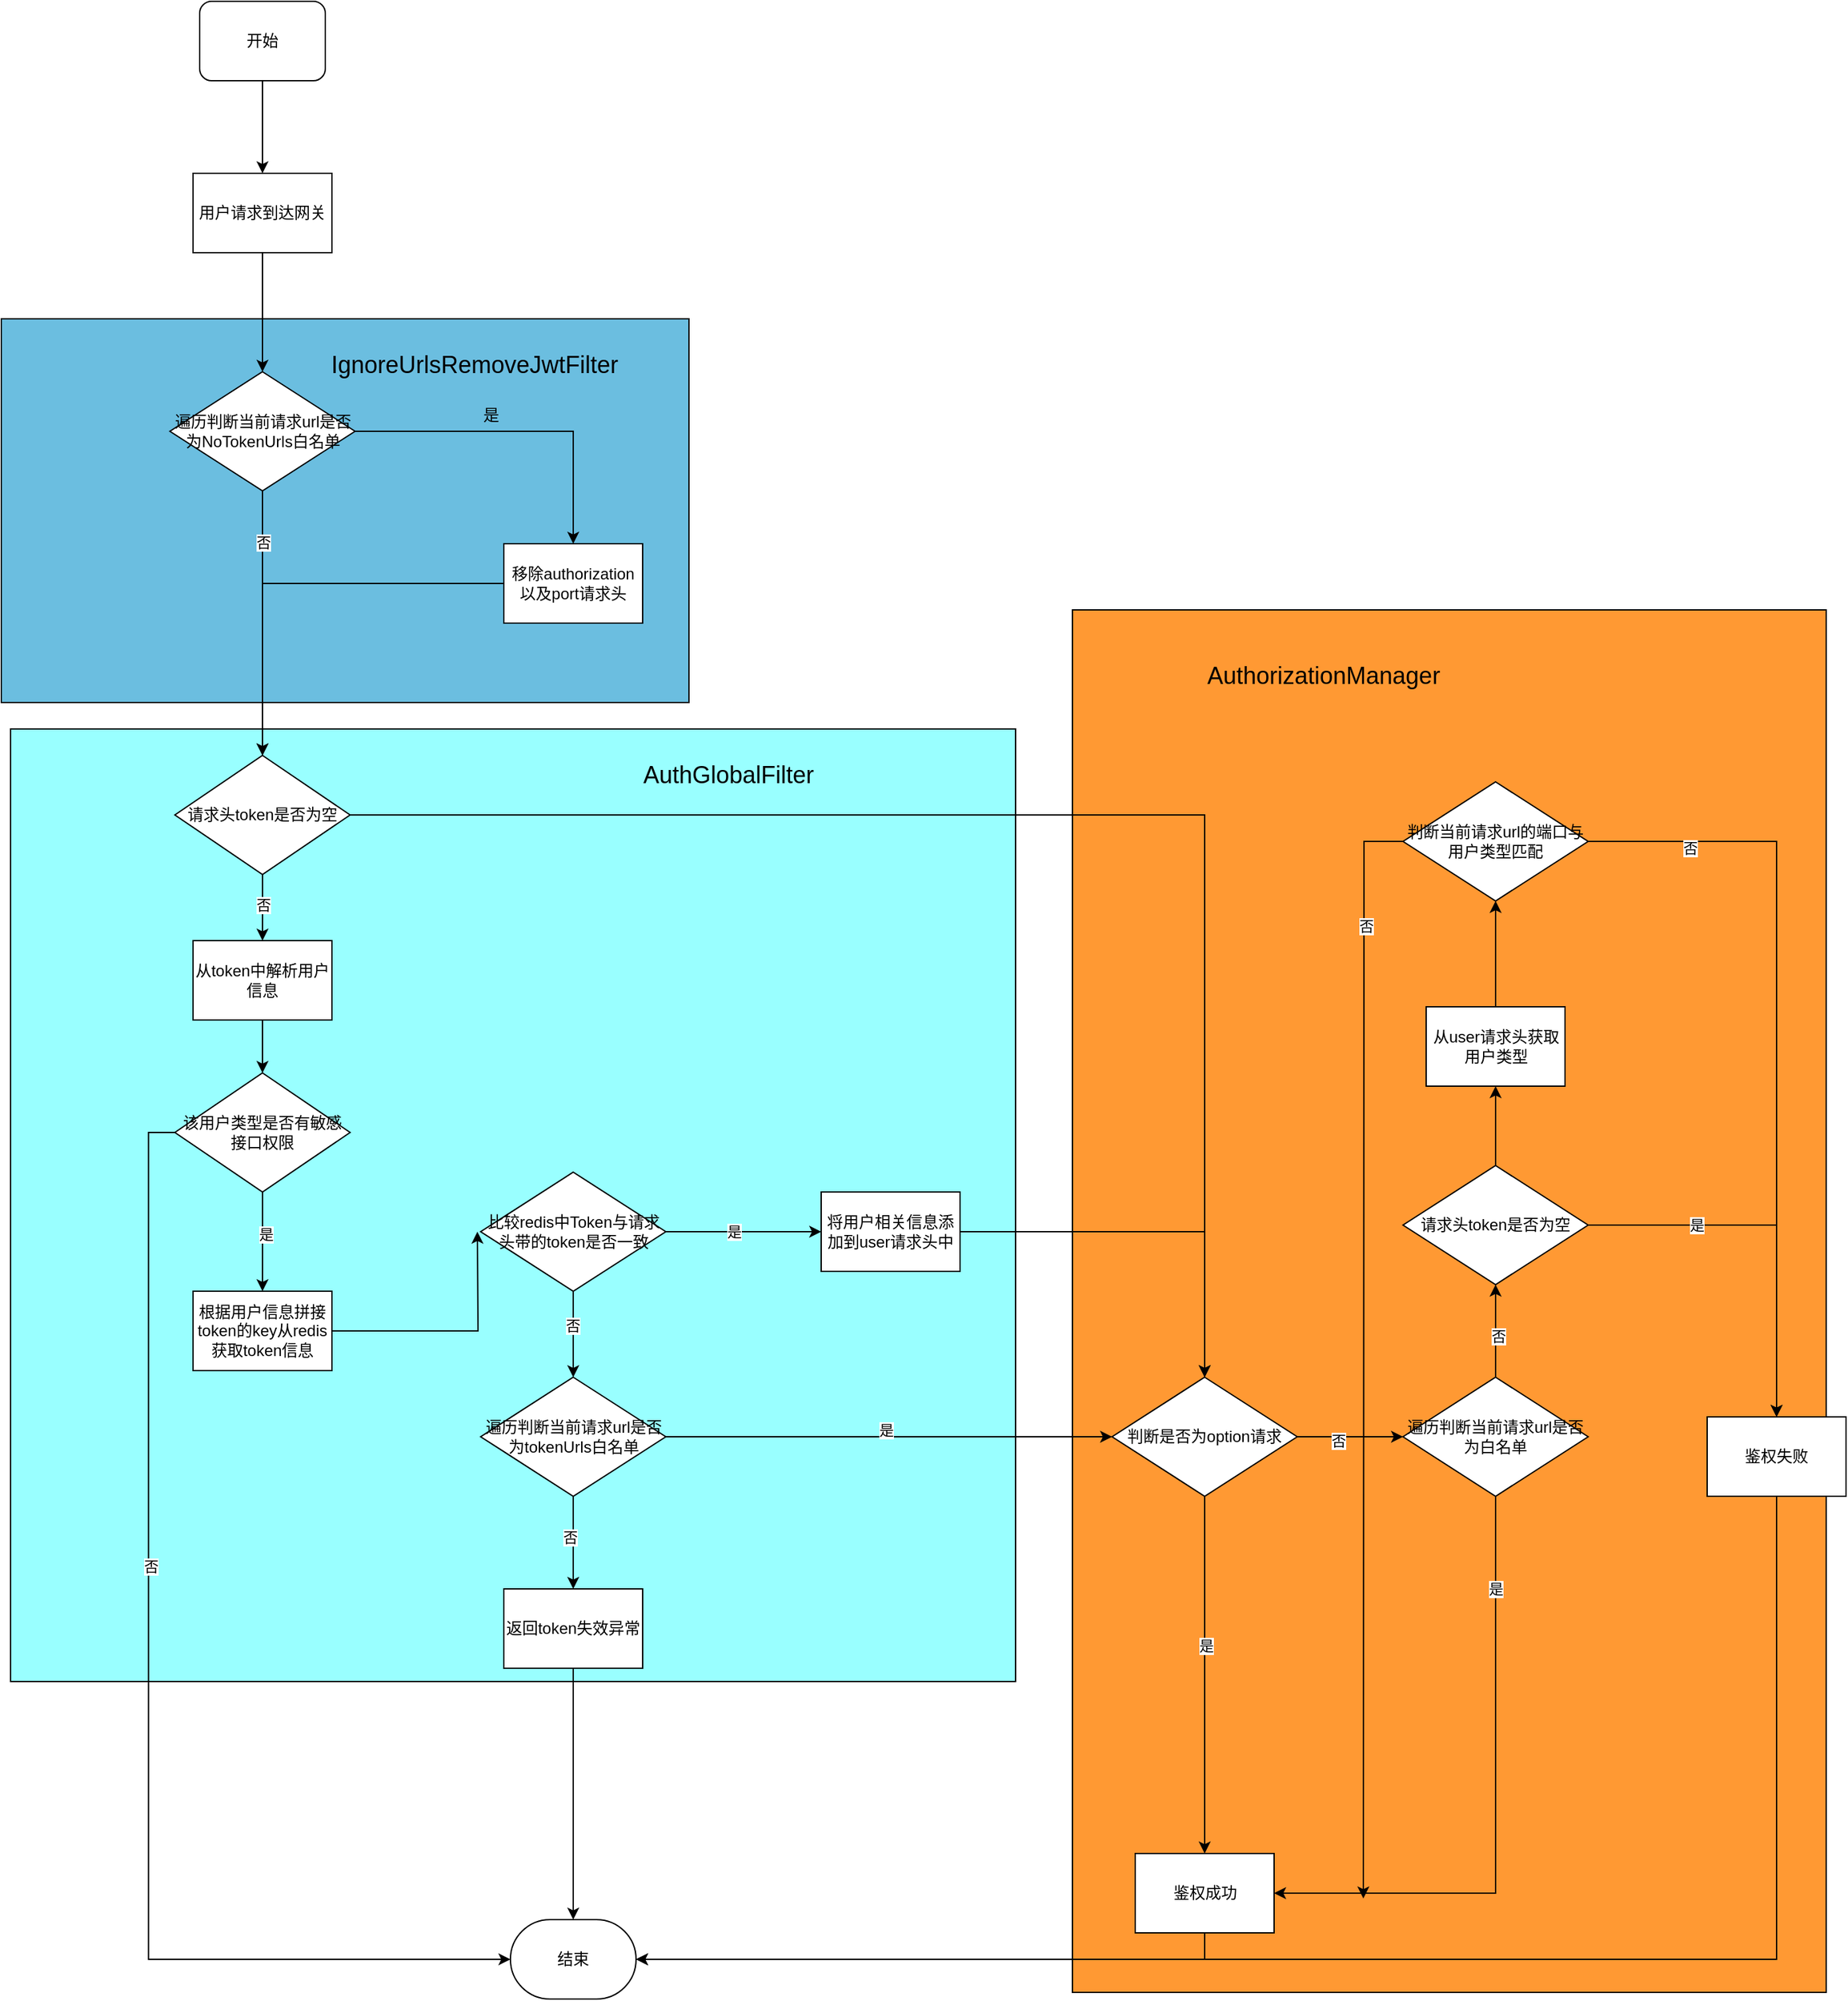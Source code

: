 <mxfile version="21.7.2" type="github">
  <diagram name="第 1 页" id="UxUqlR1MUpsHNZttStHG">
    <mxGraphModel dx="3443" dy="1190" grid="1" gridSize="10" guides="1" tooltips="1" connect="1" arrows="1" fold="1" page="1" pageScale="1" pageWidth="827" pageHeight="1169" math="0" shadow="0">
      <root>
        <mxCell id="0" />
        <mxCell id="1" parent="0" />
        <mxCell id="u18kBkvq6fr6OHBMyRRc-146" value="" style="rounded=0;whiteSpace=wrap;html=1;fillColor=#FF9933;" vertex="1" parent="1">
          <mxGeometry x="870" y="520" width="570" height="1045" as="geometry" />
        </mxCell>
        <mxCell id="u18kBkvq6fr6OHBMyRRc-78" value="" style="rounded=0;whiteSpace=wrap;html=1;fillColor=#99FFFF;" vertex="1" parent="1">
          <mxGeometry x="67" y="610" width="760" height="720" as="geometry" />
        </mxCell>
        <mxCell id="u18kBkvq6fr6OHBMyRRc-46" value="" style="rounded=0;whiteSpace=wrap;html=1;fillColor=#6BBEE0;" vertex="1" parent="1">
          <mxGeometry x="60" y="300" width="520" height="290" as="geometry" />
        </mxCell>
        <mxCell id="u18kBkvq6fr6OHBMyRRc-36" value="" style="edgeStyle=orthogonalEdgeStyle;rounded=0;orthogonalLoop=1;jettySize=auto;html=1;" edge="1" parent="1" source="u18kBkvq6fr6OHBMyRRc-1" target="u18kBkvq6fr6OHBMyRRc-3">
          <mxGeometry relative="1" as="geometry" />
        </mxCell>
        <mxCell id="u18kBkvq6fr6OHBMyRRc-1" value="开始" style="rounded=1;whiteSpace=wrap;html=1;" vertex="1" parent="1">
          <mxGeometry x="210" y="60" width="95" height="60" as="geometry" />
        </mxCell>
        <mxCell id="u18kBkvq6fr6OHBMyRRc-39" value="" style="edgeStyle=orthogonalEdgeStyle;rounded=0;orthogonalLoop=1;jettySize=auto;html=1;" edge="1" parent="1" source="u18kBkvq6fr6OHBMyRRc-3" target="u18kBkvq6fr6OHBMyRRc-17">
          <mxGeometry relative="1" as="geometry" />
        </mxCell>
        <mxCell id="u18kBkvq6fr6OHBMyRRc-3" value="用户请求到达网关" style="rounded=0;whiteSpace=wrap;html=1;" vertex="1" parent="1">
          <mxGeometry x="205" y="190" width="105" height="60" as="geometry" />
        </mxCell>
        <mxCell id="u18kBkvq6fr6OHBMyRRc-40" value="" style="edgeStyle=orthogonalEdgeStyle;rounded=0;orthogonalLoop=1;jettySize=auto;html=1;" edge="1" parent="1" source="u18kBkvq6fr6OHBMyRRc-17" target="u18kBkvq6fr6OHBMyRRc-20">
          <mxGeometry relative="1" as="geometry" />
        </mxCell>
        <mxCell id="u18kBkvq6fr6OHBMyRRc-41" style="edgeStyle=orthogonalEdgeStyle;rounded=0;orthogonalLoop=1;jettySize=auto;html=1;exitX=0.5;exitY=1;exitDx=0;exitDy=0;entryX=0.5;entryY=0;entryDx=0;entryDy=0;" edge="1" parent="1" source="u18kBkvq6fr6OHBMyRRc-17" target="u18kBkvq6fr6OHBMyRRc-22">
          <mxGeometry relative="1" as="geometry" />
        </mxCell>
        <mxCell id="u18kBkvq6fr6OHBMyRRc-44" value="否" style="edgeLabel;html=1;align=center;verticalAlign=middle;resizable=0;points=[];" vertex="1" connectable="0" parent="u18kBkvq6fr6OHBMyRRc-41">
          <mxGeometry x="-0.625" relative="1" as="geometry">
            <mxPoint y="1" as="offset" />
          </mxGeometry>
        </mxCell>
        <mxCell id="u18kBkvq6fr6OHBMyRRc-17" value="遍历判断当前请求url是否为NoTokenUrls白名单" style="rhombus;whiteSpace=wrap;html=1;" vertex="1" parent="1">
          <mxGeometry x="187.5" y="340" width="140" height="90" as="geometry" />
        </mxCell>
        <mxCell id="u18kBkvq6fr6OHBMyRRc-42" style="edgeStyle=orthogonalEdgeStyle;rounded=0;orthogonalLoop=1;jettySize=auto;html=1;exitX=0;exitY=0.5;exitDx=0;exitDy=0;entryX=0.5;entryY=0;entryDx=0;entryDy=0;" edge="1" parent="1" source="u18kBkvq6fr6OHBMyRRc-20" target="u18kBkvq6fr6OHBMyRRc-22">
          <mxGeometry relative="1" as="geometry" />
        </mxCell>
        <mxCell id="u18kBkvq6fr6OHBMyRRc-20" value="移除authorization以及port请求头" style="rounded=0;whiteSpace=wrap;html=1;" vertex="1" parent="1">
          <mxGeometry x="440" y="470" width="105" height="60" as="geometry" />
        </mxCell>
        <mxCell id="u18kBkvq6fr6OHBMyRRc-57" value="" style="edgeStyle=orthogonalEdgeStyle;rounded=0;orthogonalLoop=1;jettySize=auto;html=1;" edge="1" parent="1" source="u18kBkvq6fr6OHBMyRRc-22" target="u18kBkvq6fr6OHBMyRRc-23">
          <mxGeometry relative="1" as="geometry" />
        </mxCell>
        <mxCell id="u18kBkvq6fr6OHBMyRRc-58" value="否" style="edgeLabel;html=1;align=center;verticalAlign=middle;resizable=0;points=[];" vertex="1" connectable="0" parent="u18kBkvq6fr6OHBMyRRc-57">
          <mxGeometry x="-0.077" relative="1" as="geometry">
            <mxPoint as="offset" />
          </mxGeometry>
        </mxCell>
        <mxCell id="u18kBkvq6fr6OHBMyRRc-144" value="" style="edgeStyle=orthogonalEdgeStyle;rounded=0;orthogonalLoop=1;jettySize=auto;html=1;entryX=0.5;entryY=0;entryDx=0;entryDy=0;" edge="1" parent="1" source="u18kBkvq6fr6OHBMyRRc-22" target="u18kBkvq6fr6OHBMyRRc-29">
          <mxGeometry relative="1" as="geometry">
            <mxPoint x="470" y="675" as="targetPoint" />
          </mxGeometry>
        </mxCell>
        <mxCell id="u18kBkvq6fr6OHBMyRRc-22" value="请求头token是否为空" style="rhombus;whiteSpace=wrap;html=1;" vertex="1" parent="1">
          <mxGeometry x="191.25" y="630" width="132.5" height="90" as="geometry" />
        </mxCell>
        <mxCell id="u18kBkvq6fr6OHBMyRRc-159" style="edgeStyle=orthogonalEdgeStyle;rounded=0;orthogonalLoop=1;jettySize=auto;html=1;exitX=0.5;exitY=1;exitDx=0;exitDy=0;entryX=0.5;entryY=0;entryDx=0;entryDy=0;" edge="1" parent="1" source="u18kBkvq6fr6OHBMyRRc-23" target="u18kBkvq6fr6OHBMyRRc-150">
          <mxGeometry relative="1" as="geometry" />
        </mxCell>
        <mxCell id="u18kBkvq6fr6OHBMyRRc-23" value="从token中解析用户信息" style="rounded=0;whiteSpace=wrap;html=1;" vertex="1" parent="1">
          <mxGeometry x="205" y="770" width="105" height="60" as="geometry" />
        </mxCell>
        <mxCell id="u18kBkvq6fr6OHBMyRRc-161" style="edgeStyle=orthogonalEdgeStyle;rounded=0;orthogonalLoop=1;jettySize=auto;html=1;exitX=1;exitY=0.5;exitDx=0;exitDy=0;" edge="1" parent="1" source="u18kBkvq6fr6OHBMyRRc-24">
          <mxGeometry relative="1" as="geometry">
            <mxPoint x="420" y="990" as="targetPoint" />
          </mxGeometry>
        </mxCell>
        <mxCell id="u18kBkvq6fr6OHBMyRRc-24" value="根据用户信息拼接token的key从redis获取token信息" style="rounded=0;whiteSpace=wrap;html=1;" vertex="1" parent="1">
          <mxGeometry x="205" y="1035" width="105" height="60" as="geometry" />
        </mxCell>
        <mxCell id="u18kBkvq6fr6OHBMyRRc-61" value="" style="edgeStyle=orthogonalEdgeStyle;rounded=0;orthogonalLoop=1;jettySize=auto;html=1;" edge="1" parent="1" source="u18kBkvq6fr6OHBMyRRc-25" target="u18kBkvq6fr6OHBMyRRc-27">
          <mxGeometry relative="1" as="geometry" />
        </mxCell>
        <mxCell id="u18kBkvq6fr6OHBMyRRc-62" value="否" style="edgeLabel;html=1;align=center;verticalAlign=middle;resizable=0;points=[];" vertex="1" connectable="0" parent="u18kBkvq6fr6OHBMyRRc-61">
          <mxGeometry x="-0.203" y="-2" relative="1" as="geometry">
            <mxPoint x="1" as="offset" />
          </mxGeometry>
        </mxCell>
        <mxCell id="u18kBkvq6fr6OHBMyRRc-70" value="" style="edgeStyle=orthogonalEdgeStyle;rounded=0;orthogonalLoop=1;jettySize=auto;html=1;" edge="1" parent="1" source="u18kBkvq6fr6OHBMyRRc-25" target="u18kBkvq6fr6OHBMyRRc-64">
          <mxGeometry relative="1" as="geometry" />
        </mxCell>
        <mxCell id="u18kBkvq6fr6OHBMyRRc-85" value="是" style="edgeLabel;html=1;align=center;verticalAlign=middle;resizable=0;points=[];" vertex="1" connectable="0" parent="u18kBkvq6fr6OHBMyRRc-70">
          <mxGeometry x="-0.123" relative="1" as="geometry">
            <mxPoint as="offset" />
          </mxGeometry>
        </mxCell>
        <mxCell id="u18kBkvq6fr6OHBMyRRc-25" value="比较redis中Token与请求头带的token是否一致" style="rhombus;whiteSpace=wrap;html=1;" vertex="1" parent="1">
          <mxGeometry x="422.5" y="945" width="140" height="90" as="geometry" />
        </mxCell>
        <mxCell id="u18kBkvq6fr6OHBMyRRc-67" value="" style="edgeStyle=orthogonalEdgeStyle;rounded=0;orthogonalLoop=1;jettySize=auto;html=1;" edge="1" parent="1" source="u18kBkvq6fr6OHBMyRRc-27" target="u18kBkvq6fr6OHBMyRRc-28">
          <mxGeometry relative="1" as="geometry" />
        </mxCell>
        <mxCell id="u18kBkvq6fr6OHBMyRRc-71" value="否" style="edgeLabel;html=1;align=center;verticalAlign=middle;resizable=0;points=[];" vertex="1" connectable="0" parent="u18kBkvq6fr6OHBMyRRc-67">
          <mxGeometry x="-0.151" y="-3" relative="1" as="geometry">
            <mxPoint y="1" as="offset" />
          </mxGeometry>
        </mxCell>
        <mxCell id="u18kBkvq6fr6OHBMyRRc-73" value="" style="edgeStyle=orthogonalEdgeStyle;rounded=0;orthogonalLoop=1;jettySize=auto;html=1;" edge="1" parent="1" source="u18kBkvq6fr6OHBMyRRc-27" target="u18kBkvq6fr6OHBMyRRc-29">
          <mxGeometry relative="1" as="geometry" />
        </mxCell>
        <mxCell id="u18kBkvq6fr6OHBMyRRc-75" value="是" style="edgeLabel;html=1;align=center;verticalAlign=middle;resizable=0;points=[];" vertex="1" connectable="0" parent="u18kBkvq6fr6OHBMyRRc-73">
          <mxGeometry x="-0.017" y="5" relative="1" as="geometry">
            <mxPoint as="offset" />
          </mxGeometry>
        </mxCell>
        <mxCell id="u18kBkvq6fr6OHBMyRRc-27" value="遍历判断当前请求url是否为tokenUrls白名单" style="rhombus;whiteSpace=wrap;html=1;" vertex="1" parent="1">
          <mxGeometry x="422.5" y="1100" width="140" height="90" as="geometry" />
        </mxCell>
        <mxCell id="u18kBkvq6fr6OHBMyRRc-69" value="" style="edgeStyle=orthogonalEdgeStyle;rounded=0;orthogonalLoop=1;jettySize=auto;html=1;" edge="1" parent="1" source="u18kBkvq6fr6OHBMyRRc-28" target="u18kBkvq6fr6OHBMyRRc-63">
          <mxGeometry relative="1" as="geometry" />
        </mxCell>
        <mxCell id="u18kBkvq6fr6OHBMyRRc-28" value="返回token失效异常" style="rounded=0;whiteSpace=wrap;html=1;" vertex="1" parent="1">
          <mxGeometry x="440" y="1260" width="105" height="60" as="geometry" />
        </mxCell>
        <mxCell id="u18kBkvq6fr6OHBMyRRc-83" value="" style="edgeStyle=orthogonalEdgeStyle;rounded=0;orthogonalLoop=1;jettySize=auto;html=1;" edge="1" parent="1" source="u18kBkvq6fr6OHBMyRRc-29" target="u18kBkvq6fr6OHBMyRRc-82">
          <mxGeometry relative="1" as="geometry" />
        </mxCell>
        <mxCell id="u18kBkvq6fr6OHBMyRRc-98" value="是" style="edgeLabel;html=1;align=center;verticalAlign=middle;resizable=0;points=[];" vertex="1" connectable="0" parent="u18kBkvq6fr6OHBMyRRc-83">
          <mxGeometry x="-0.167" y="1" relative="1" as="geometry">
            <mxPoint as="offset" />
          </mxGeometry>
        </mxCell>
        <mxCell id="u18kBkvq6fr6OHBMyRRc-100" value="" style="edgeStyle=orthogonalEdgeStyle;rounded=0;orthogonalLoop=1;jettySize=auto;html=1;entryX=0;entryY=0.5;entryDx=0;entryDy=0;" edge="1" parent="1" source="u18kBkvq6fr6OHBMyRRc-29" target="u18kBkvq6fr6OHBMyRRc-30">
          <mxGeometry relative="1" as="geometry">
            <mxPoint x="1140" y="1145" as="targetPoint" />
          </mxGeometry>
        </mxCell>
        <mxCell id="u18kBkvq6fr6OHBMyRRc-108" value="否" style="edgeLabel;html=1;align=center;verticalAlign=middle;resizable=0;points=[];" vertex="1" connectable="0" parent="u18kBkvq6fr6OHBMyRRc-100">
          <mxGeometry x="-0.221" y="-3" relative="1" as="geometry">
            <mxPoint as="offset" />
          </mxGeometry>
        </mxCell>
        <mxCell id="u18kBkvq6fr6OHBMyRRc-29" value="判断是否为option请求" style="rhombus;whiteSpace=wrap;html=1;" vertex="1" parent="1">
          <mxGeometry x="900" y="1100" width="140" height="90" as="geometry" />
        </mxCell>
        <mxCell id="u18kBkvq6fr6OHBMyRRc-104" style="edgeStyle=orthogonalEdgeStyle;rounded=0;orthogonalLoop=1;jettySize=auto;html=1;exitX=0.5;exitY=1;exitDx=0;exitDy=0;entryX=1;entryY=0.5;entryDx=0;entryDy=0;" edge="1" parent="1" source="u18kBkvq6fr6OHBMyRRc-30" target="u18kBkvq6fr6OHBMyRRc-82">
          <mxGeometry relative="1" as="geometry" />
        </mxCell>
        <mxCell id="u18kBkvq6fr6OHBMyRRc-105" value="是" style="edgeLabel;html=1;align=center;verticalAlign=middle;resizable=0;points=[];" vertex="1" connectable="0" parent="u18kBkvq6fr6OHBMyRRc-104">
          <mxGeometry x="-0.701" relative="1" as="geometry">
            <mxPoint as="offset" />
          </mxGeometry>
        </mxCell>
        <mxCell id="u18kBkvq6fr6OHBMyRRc-106" style="edgeStyle=orthogonalEdgeStyle;rounded=0;orthogonalLoop=1;jettySize=auto;html=1;exitX=0.5;exitY=0;exitDx=0;exitDy=0;entryX=0.5;entryY=1;entryDx=0;entryDy=0;" edge="1" parent="1" source="u18kBkvq6fr6OHBMyRRc-30" target="u18kBkvq6fr6OHBMyRRc-32">
          <mxGeometry relative="1" as="geometry" />
        </mxCell>
        <mxCell id="u18kBkvq6fr6OHBMyRRc-111" value="否" style="edgeLabel;html=1;align=center;verticalAlign=middle;resizable=0;points=[];" vertex="1" connectable="0" parent="u18kBkvq6fr6OHBMyRRc-106">
          <mxGeometry x="-0.143" y="-2" relative="1" as="geometry">
            <mxPoint y="-1" as="offset" />
          </mxGeometry>
        </mxCell>
        <mxCell id="u18kBkvq6fr6OHBMyRRc-30" value="遍历判断当前请求url是否为白名单" style="rhombus;whiteSpace=wrap;html=1;" vertex="1" parent="1">
          <mxGeometry x="1120" y="1100" width="140" height="90" as="geometry" />
        </mxCell>
        <mxCell id="u18kBkvq6fr6OHBMyRRc-112" style="edgeStyle=orthogonalEdgeStyle;rounded=0;orthogonalLoop=1;jettySize=auto;html=1;exitX=1;exitY=0.5;exitDx=0;exitDy=0;entryX=0.5;entryY=0;entryDx=0;entryDy=0;" edge="1" parent="1" source="u18kBkvq6fr6OHBMyRRc-32" target="u18kBkvq6fr6OHBMyRRc-107">
          <mxGeometry relative="1" as="geometry" />
        </mxCell>
        <mxCell id="u18kBkvq6fr6OHBMyRRc-115" value="是" style="edgeLabel;html=1;align=center;verticalAlign=middle;resizable=0;points=[];" vertex="1" connectable="0" parent="u18kBkvq6fr6OHBMyRRc-112">
          <mxGeometry x="-0.439" relative="1" as="geometry">
            <mxPoint x="1" as="offset" />
          </mxGeometry>
        </mxCell>
        <mxCell id="u18kBkvq6fr6OHBMyRRc-116" value="" style="edgeStyle=orthogonalEdgeStyle;rounded=0;orthogonalLoop=1;jettySize=auto;html=1;" edge="1" parent="1" source="u18kBkvq6fr6OHBMyRRc-32" target="u18kBkvq6fr6OHBMyRRc-34">
          <mxGeometry relative="1" as="geometry" />
        </mxCell>
        <mxCell id="u18kBkvq6fr6OHBMyRRc-32" value="请求头token是否为空" style="rhombus;whiteSpace=wrap;html=1;" vertex="1" parent="1">
          <mxGeometry x="1120" y="940" width="140" height="90" as="geometry" />
        </mxCell>
        <mxCell id="u18kBkvq6fr6OHBMyRRc-117" value="" style="edgeStyle=orthogonalEdgeStyle;rounded=0;orthogonalLoop=1;jettySize=auto;html=1;" edge="1" parent="1" source="u18kBkvq6fr6OHBMyRRc-34" target="u18kBkvq6fr6OHBMyRRc-35">
          <mxGeometry relative="1" as="geometry" />
        </mxCell>
        <mxCell id="u18kBkvq6fr6OHBMyRRc-34" value="从user请求头获取用户类型" style="rounded=0;whiteSpace=wrap;html=1;" vertex="1" parent="1">
          <mxGeometry x="1137.5" y="820" width="105" height="60" as="geometry" />
        </mxCell>
        <mxCell id="u18kBkvq6fr6OHBMyRRc-118" style="edgeStyle=orthogonalEdgeStyle;rounded=0;orthogonalLoop=1;jettySize=auto;html=1;exitX=1;exitY=0.5;exitDx=0;exitDy=0;entryX=0.5;entryY=0;entryDx=0;entryDy=0;" edge="1" parent="1" source="u18kBkvq6fr6OHBMyRRc-35" target="u18kBkvq6fr6OHBMyRRc-107">
          <mxGeometry relative="1" as="geometry" />
        </mxCell>
        <mxCell id="u18kBkvq6fr6OHBMyRRc-165" value="否" style="edgeLabel;html=1;align=center;verticalAlign=middle;resizable=0;points=[];" vertex="1" connectable="0" parent="u18kBkvq6fr6OHBMyRRc-118">
          <mxGeometry x="-0.735" y="-5" relative="1" as="geometry">
            <mxPoint as="offset" />
          </mxGeometry>
        </mxCell>
        <mxCell id="u18kBkvq6fr6OHBMyRRc-164" style="edgeStyle=orthogonalEdgeStyle;rounded=0;orthogonalLoop=1;jettySize=auto;html=1;exitX=0;exitY=0.5;exitDx=0;exitDy=0;" edge="1" parent="1" source="u18kBkvq6fr6OHBMyRRc-35">
          <mxGeometry relative="1" as="geometry">
            <mxPoint x="1090" y="1494" as="targetPoint" />
          </mxGeometry>
        </mxCell>
        <mxCell id="u18kBkvq6fr6OHBMyRRc-167" value="否" style="edgeLabel;html=1;align=center;verticalAlign=middle;resizable=0;points=[];" vertex="1" connectable="0" parent="u18kBkvq6fr6OHBMyRRc-164">
          <mxGeometry x="-0.776" y="1" relative="1" as="geometry">
            <mxPoint as="offset" />
          </mxGeometry>
        </mxCell>
        <mxCell id="u18kBkvq6fr6OHBMyRRc-35" value="判断当前请求url的端口与用户类型匹配" style="rhombus;whiteSpace=wrap;html=1;" vertex="1" parent="1">
          <mxGeometry x="1120" y="650" width="140" height="90" as="geometry" />
        </mxCell>
        <mxCell id="u18kBkvq6fr6OHBMyRRc-43" value="是" style="text;html=1;align=center;verticalAlign=middle;resizable=0;points=[];autosize=1;strokeColor=none;fillColor=none;" vertex="1" parent="1">
          <mxGeometry x="410" y="358" width="40" height="30" as="geometry" />
        </mxCell>
        <mxCell id="u18kBkvq6fr6OHBMyRRc-53" value="&lt;font style=&quot;font-size: 18px;&quot;&gt;IgnoreUrlsRemoveJwtFilter&lt;/font&gt;" style="text;html=1;strokeColor=none;fillColor=none;align=center;verticalAlign=middle;whiteSpace=wrap;rounded=0;" vertex="1" parent="1">
          <mxGeometry x="388" y="320" width="60" height="30" as="geometry" />
        </mxCell>
        <mxCell id="u18kBkvq6fr6OHBMyRRc-63" value="结束" style="rounded=1;whiteSpace=wrap;html=1;arcSize=50;" vertex="1" parent="1">
          <mxGeometry x="445" y="1510" width="95" height="60" as="geometry" />
        </mxCell>
        <mxCell id="u18kBkvq6fr6OHBMyRRc-74" value="" style="edgeStyle=orthogonalEdgeStyle;rounded=0;orthogonalLoop=1;jettySize=auto;html=1;" edge="1" parent="1" source="u18kBkvq6fr6OHBMyRRc-64" target="u18kBkvq6fr6OHBMyRRc-29">
          <mxGeometry relative="1" as="geometry" />
        </mxCell>
        <mxCell id="u18kBkvq6fr6OHBMyRRc-64" value="将用户相关信息添加到user请求头中" style="rounded=0;whiteSpace=wrap;html=1;" vertex="1" parent="1">
          <mxGeometry x="680" y="960" width="105" height="60" as="geometry" />
        </mxCell>
        <mxCell id="u18kBkvq6fr6OHBMyRRc-79" value="&lt;font style=&quot;font-size: 18px;&quot;&gt;AuthGlobalFilter&lt;/font&gt;" style="text;html=1;strokeColor=none;fillColor=none;align=center;verticalAlign=middle;whiteSpace=wrap;rounded=0;" vertex="1" parent="1">
          <mxGeometry x="580" y="630" width="60" height="30" as="geometry" />
        </mxCell>
        <mxCell id="u18kBkvq6fr6OHBMyRRc-84" style="edgeStyle=orthogonalEdgeStyle;rounded=0;orthogonalLoop=1;jettySize=auto;html=1;exitX=0.5;exitY=1;exitDx=0;exitDy=0;entryX=1;entryY=0.5;entryDx=0;entryDy=0;" edge="1" parent="1" source="u18kBkvq6fr6OHBMyRRc-82" target="u18kBkvq6fr6OHBMyRRc-63">
          <mxGeometry relative="1" as="geometry" />
        </mxCell>
        <mxCell id="u18kBkvq6fr6OHBMyRRc-82" value="鉴权成功" style="rounded=0;whiteSpace=wrap;html=1;" vertex="1" parent="1">
          <mxGeometry x="917.5" y="1460" width="105" height="60" as="geometry" />
        </mxCell>
        <mxCell id="u18kBkvq6fr6OHBMyRRc-113" style="edgeStyle=orthogonalEdgeStyle;rounded=0;orthogonalLoop=1;jettySize=auto;html=1;exitX=0.5;exitY=1;exitDx=0;exitDy=0;entryX=1;entryY=0.5;entryDx=0;entryDy=0;" edge="1" parent="1" source="u18kBkvq6fr6OHBMyRRc-107" target="u18kBkvq6fr6OHBMyRRc-63">
          <mxGeometry relative="1" as="geometry" />
        </mxCell>
        <mxCell id="u18kBkvq6fr6OHBMyRRc-107" value="鉴权失败" style="rounded=0;whiteSpace=wrap;html=1;" vertex="1" parent="1">
          <mxGeometry x="1350" y="1130" width="105" height="60" as="geometry" />
        </mxCell>
        <mxCell id="u18kBkvq6fr6OHBMyRRc-147" value="&lt;font style=&quot;font-size: 18px;&quot;&gt;AuthorizationManager&lt;/font&gt;" style="text;html=1;strokeColor=none;fillColor=none;align=center;verticalAlign=middle;whiteSpace=wrap;rounded=0;" vertex="1" parent="1">
          <mxGeometry x="1030" y="555" width="60" height="30" as="geometry" />
        </mxCell>
        <mxCell id="u18kBkvq6fr6OHBMyRRc-157" style="edgeStyle=orthogonalEdgeStyle;rounded=0;orthogonalLoop=1;jettySize=auto;html=1;exitX=0;exitY=0.5;exitDx=0;exitDy=0;entryX=0;entryY=0.5;entryDx=0;entryDy=0;" edge="1" parent="1" source="u18kBkvq6fr6OHBMyRRc-150" target="u18kBkvq6fr6OHBMyRRc-63">
          <mxGeometry relative="1" as="geometry">
            <mxPoint x="380" y="1610" as="targetPoint" />
          </mxGeometry>
        </mxCell>
        <mxCell id="u18kBkvq6fr6OHBMyRRc-158" value="否" style="edgeLabel;html=1;align=center;verticalAlign=middle;resizable=0;points=[];" vertex="1" connectable="0" parent="u18kBkvq6fr6OHBMyRRc-157">
          <mxGeometry x="-0.24" y="1" relative="1" as="geometry">
            <mxPoint y="-1" as="offset" />
          </mxGeometry>
        </mxCell>
        <mxCell id="u18kBkvq6fr6OHBMyRRc-160" value="" style="edgeStyle=orthogonalEdgeStyle;rounded=0;orthogonalLoop=1;jettySize=auto;html=1;" edge="1" parent="1" source="u18kBkvq6fr6OHBMyRRc-150" target="u18kBkvq6fr6OHBMyRRc-24">
          <mxGeometry relative="1" as="geometry" />
        </mxCell>
        <mxCell id="u18kBkvq6fr6OHBMyRRc-162" value="是" style="edgeLabel;html=1;align=center;verticalAlign=middle;resizable=0;points=[];" vertex="1" connectable="0" parent="u18kBkvq6fr6OHBMyRRc-160">
          <mxGeometry x="-0.14" y="2" relative="1" as="geometry">
            <mxPoint y="-1" as="offset" />
          </mxGeometry>
        </mxCell>
        <mxCell id="u18kBkvq6fr6OHBMyRRc-150" value="该用户类型是否有敏感接口权限" style="rhombus;whiteSpace=wrap;html=1;" vertex="1" parent="1">
          <mxGeometry x="191.25" y="870" width="132.5" height="90" as="geometry" />
        </mxCell>
      </root>
    </mxGraphModel>
  </diagram>
</mxfile>
